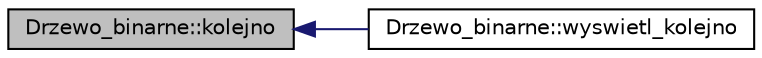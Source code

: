 digraph G
{
  edge [fontname="Helvetica",fontsize="10",labelfontname="Helvetica",labelfontsize="10"];
  node [fontname="Helvetica",fontsize="10",shape=record];
  rankdir="LR";
  Node1 [label="Drzewo_binarne::kolejno",height=0.2,width=0.4,color="black", fillcolor="grey75", style="filled" fontcolor="black"];
  Node1 -> Node2 [dir="back",color="midnightblue",fontsize="10",style="solid",fontname="Helvetica"];
  Node2 [label="Drzewo_binarne::wyswietl_kolejno",height=0.2,width=0.4,color="black", fillcolor="white", style="filled",URL="$class_drzewo__binarne.html#a2afc7a05aa63660125f5677c3aa5cfe5",tooltip="Wyświetla zawartość."];
}
